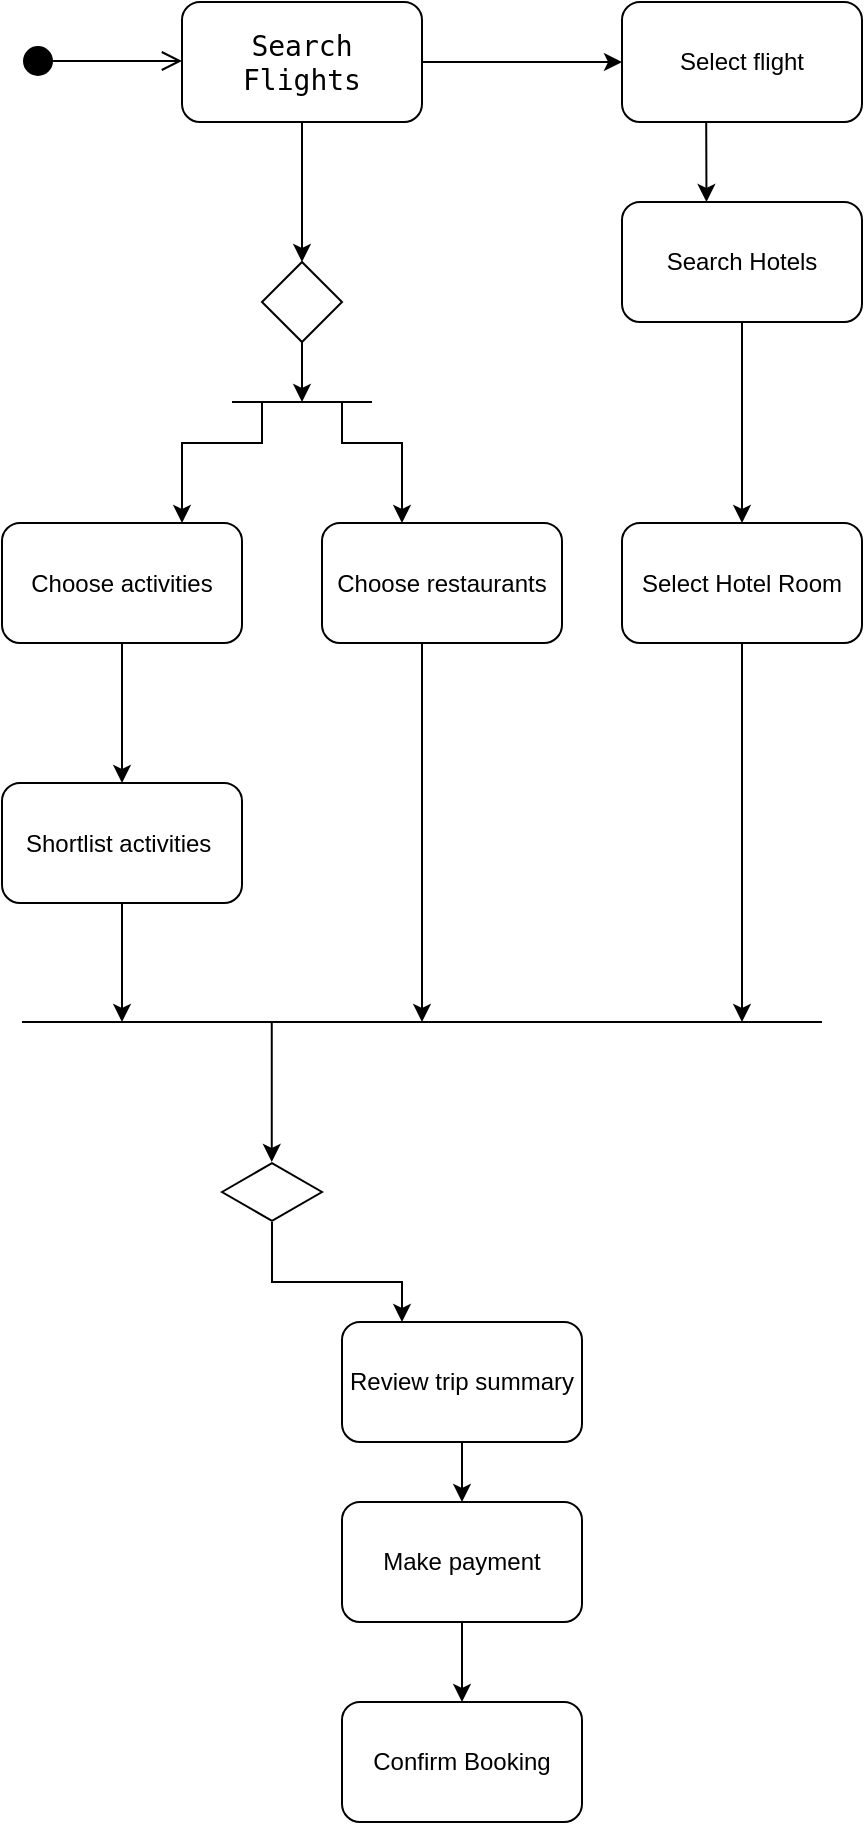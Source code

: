 <mxfile version="21.0.10" type="github">
  <diagram name="Page-1" id="VVbik8JOhjEpBAWuYmvJ">
    <mxGraphModel dx="1500" dy="884" grid="1" gridSize="10" guides="1" tooltips="1" connect="1" arrows="1" fold="1" page="1" pageScale="1" pageWidth="850" pageHeight="1100" math="0" shadow="0">
      <root>
        <mxCell id="0" />
        <mxCell id="1" parent="0" />
        <mxCell id="-9dUApDVM4GEiO2B3rTU-1" value=" &lt;span style=&quot;border: 0px solid rgb(217, 217, 227); box-sizing: border-box; --tw-border-spacing-x:0; --tw-border-spacing-y:0; --tw-translate-x:0; --tw-translate-y:0; --tw-rotate:0; --tw-skew-x:0; --tw-skew-y:0; --tw-scale-x:1; --tw-scale-y:1; --tw-pan-x: ; --tw-pan-y: ; --tw-pinch-zoom: ; --tw-scroll-snap-strictness:proximity; --tw-ordinal: ; --tw-slashed-zero: ; --tw-numeric-figure: ; --tw-numeric-spacing: ; --tw-numeric-fraction: ; --tw-ring-inset: ; --tw-ring-offset-width:0px; --tw-ring-offset-color:#fff; --tw-ring-color:rgba(59,130,246,0.5); --tw-ring-offset-shadow:0 0 transparent; --tw-ring-shadow:0 0 transparent; --tw-shadow:0 0 transparent; --tw-shadow-colored:0 0 transparent; --tw-blur: ; --tw-brightness: ; --tw-contrast: ; --tw-grayscale: ; --tw-hue-rotate: ; --tw-invert: ; --tw-saturate: ; --tw-sepia: ; --tw-drop-shadow: ; --tw-backdrop-blur: ; --tw-backdrop-brightness: ; --tw-backdrop-contrast: ; --tw-backdrop-grayscale: ; --tw-backdrop-hue-rotate: ; --tw-backdrop-invert: ; --tw-backdrop-opacity: ; --tw-backdrop-saturate: ; --tw-backdrop-sepia: ; font-family: &amp;quot;Söhne Mono&amp;quot;, Monaco, &amp;quot;Andale Mono&amp;quot;, &amp;quot;Ubuntu Mono&amp;quot;, monospace; font-size: 14px; text-align: left;&quot; class=&quot;hljs-keyword&quot;&gt;Search&lt;/span&gt;&lt;span style=&quot;font-family: &amp;quot;Söhne Mono&amp;quot;, Monaco, &amp;quot;Andale Mono&amp;quot;, &amp;quot;Ubuntu Mono&amp;quot;, monospace; font-size: 14px; text-align: left;&quot;&gt; &lt;/span&gt;&lt;span style=&quot;font-family: &amp;quot;Söhne Mono&amp;quot;, Monaco, &amp;quot;Andale Mono&amp;quot;, &amp;quot;Ubuntu Mono&amp;quot;, monospace; font-size: 14px; text-align: left;&quot;&gt;Flights  &lt;/span&gt;" style="rounded=1;whiteSpace=wrap;html=1;" vertex="1" parent="1">
          <mxGeometry x="120" y="50" width="120" height="60" as="geometry" />
        </mxCell>
        <mxCell id="-9dUApDVM4GEiO2B3rTU-5" value="" style="html=1;verticalAlign=bottom;startArrow=circle;startFill=1;endArrow=open;startSize=6;endSize=8;edgeStyle=elbowEdgeStyle;elbow=vertical;curved=0;rounded=0;" edge="1" parent="1">
          <mxGeometry width="80" relative="1" as="geometry">
            <mxPoint x="40" y="79.5" as="sourcePoint" />
            <mxPoint x="120" y="79.5" as="targetPoint" />
          </mxGeometry>
        </mxCell>
        <mxCell id="-9dUApDVM4GEiO2B3rTU-6" value="" style="rhombus;whiteSpace=wrap;html=1;" vertex="1" parent="1">
          <mxGeometry x="160" y="180" width="40" height="40" as="geometry" />
        </mxCell>
        <mxCell id="-9dUApDVM4GEiO2B3rTU-7" value="" style="endArrow=classic;html=1;rounded=0;" edge="1" parent="1">
          <mxGeometry width="50" height="50" relative="1" as="geometry">
            <mxPoint x="180" y="110" as="sourcePoint" />
            <mxPoint x="180" y="180" as="targetPoint" />
          </mxGeometry>
        </mxCell>
        <mxCell id="-9dUApDVM4GEiO2B3rTU-8" value="Search Hotels" style="rounded=1;whiteSpace=wrap;html=1;" vertex="1" parent="1">
          <mxGeometry x="340" y="150" width="120" height="60" as="geometry" />
        </mxCell>
        <mxCell id="-9dUApDVM4GEiO2B3rTU-9" value="Select Hotel Room" style="rounded=1;whiteSpace=wrap;html=1;" vertex="1" parent="1">
          <mxGeometry x="340" y="310.5" width="120" height="60" as="geometry" />
        </mxCell>
        <mxCell id="-9dUApDVM4GEiO2B3rTU-10" value="Choose activities" style="rounded=1;whiteSpace=wrap;html=1;" vertex="1" parent="1">
          <mxGeometry x="30" y="310.5" width="120" height="60" as="geometry" />
        </mxCell>
        <mxCell id="-9dUApDVM4GEiO2B3rTU-11" value="Choose restaurants" style="rounded=1;whiteSpace=wrap;html=1;" vertex="1" parent="1">
          <mxGeometry x="190" y="310.5" width="120" height="60" as="geometry" />
        </mxCell>
        <mxCell id="-9dUApDVM4GEiO2B3rTU-12" value="Shortlist activities&amp;nbsp;" style="rounded=1;whiteSpace=wrap;html=1;" vertex="1" parent="1">
          <mxGeometry x="30" y="440.5" width="120" height="60" as="geometry" />
        </mxCell>
        <mxCell id="-9dUApDVM4GEiO2B3rTU-13" value="Review trip summary" style="rounded=1;whiteSpace=wrap;html=1;" vertex="1" parent="1">
          <mxGeometry x="200" y="710" width="120" height="60" as="geometry" />
        </mxCell>
        <mxCell id="-9dUApDVM4GEiO2B3rTU-14" value="" style="endArrow=classic;html=1;rounded=0;entryX=0.352;entryY=0;entryDx=0;entryDy=0;entryPerimeter=0;" edge="1" parent="1" source="-9dUApDVM4GEiO2B3rTU-33" target="-9dUApDVM4GEiO2B3rTU-8">
          <mxGeometry width="50" height="50" relative="1" as="geometry">
            <mxPoint x="240" y="80" as="sourcePoint" />
            <mxPoint x="290" y="30" as="targetPoint" />
            <Array as="points">
              <mxPoint x="382" y="80" />
            </Array>
          </mxGeometry>
        </mxCell>
        <mxCell id="-9dUApDVM4GEiO2B3rTU-15" value="" style="endArrow=classic;html=1;rounded=0;" edge="1" parent="1" target="-9dUApDVM4GEiO2B3rTU-9">
          <mxGeometry width="50" height="50" relative="1" as="geometry">
            <mxPoint x="400" y="210" as="sourcePoint" />
            <mxPoint x="450" y="60" as="targetPoint" />
          </mxGeometry>
        </mxCell>
        <mxCell id="-9dUApDVM4GEiO2B3rTU-16" value="" style="endArrow=classic;html=1;rounded=0;exitX=0.5;exitY=1;exitDx=0;exitDy=0;" edge="1" parent="1" source="-9dUApDVM4GEiO2B3rTU-10" target="-9dUApDVM4GEiO2B3rTU-12">
          <mxGeometry width="50" height="50" relative="1" as="geometry">
            <mxPoint x="390" y="330.5" as="sourcePoint" />
            <mxPoint x="440" y="280.5" as="targetPoint" />
          </mxGeometry>
        </mxCell>
        <mxCell id="-9dUApDVM4GEiO2B3rTU-17" value="" style="endArrow=none;html=1;rounded=0;" edge="1" parent="1">
          <mxGeometry width="50" height="50" relative="1" as="geometry">
            <mxPoint x="145" y="250" as="sourcePoint" />
            <mxPoint x="215" y="250" as="targetPoint" />
          </mxGeometry>
        </mxCell>
        <mxCell id="-9dUApDVM4GEiO2B3rTU-18" value="" style="endArrow=classic;html=1;rounded=0;" edge="1" parent="1">
          <mxGeometry width="50" height="50" relative="1" as="geometry">
            <mxPoint x="200" y="250.5" as="sourcePoint" />
            <mxPoint x="230" y="310.5" as="targetPoint" />
            <Array as="points">
              <mxPoint x="200" y="270.5" />
              <mxPoint x="230" y="270.5" />
            </Array>
          </mxGeometry>
        </mxCell>
        <mxCell id="-9dUApDVM4GEiO2B3rTU-19" value="" style="endArrow=classic;html=1;rounded=0;entryX=0.75;entryY=0;entryDx=0;entryDy=0;" edge="1" parent="1" target="-9dUApDVM4GEiO2B3rTU-10">
          <mxGeometry width="50" height="50" relative="1" as="geometry">
            <mxPoint x="160" y="250.5" as="sourcePoint" />
            <mxPoint x="160" y="310.5" as="targetPoint" />
            <Array as="points">
              <mxPoint x="160" y="270.5" />
              <mxPoint x="120" y="270.5" />
            </Array>
          </mxGeometry>
        </mxCell>
        <mxCell id="-9dUApDVM4GEiO2B3rTU-20" value="" style="endArrow=classic;html=1;rounded=0;" edge="1" parent="1">
          <mxGeometry width="50" height="50" relative="1" as="geometry">
            <mxPoint x="180" y="220" as="sourcePoint" />
            <mxPoint x="180" y="250" as="targetPoint" />
          </mxGeometry>
        </mxCell>
        <mxCell id="-9dUApDVM4GEiO2B3rTU-21" value="" style="endArrow=classic;html=1;rounded=0;" edge="1" parent="1">
          <mxGeometry width="50" height="50" relative="1" as="geometry">
            <mxPoint x="90" y="500.5" as="sourcePoint" />
            <mxPoint x="90" y="560" as="targetPoint" />
          </mxGeometry>
        </mxCell>
        <mxCell id="-9dUApDVM4GEiO2B3rTU-22" value="" style="endArrow=classic;html=1;rounded=0;" edge="1" parent="1">
          <mxGeometry width="50" height="50" relative="1" as="geometry">
            <mxPoint x="240" y="370.5" as="sourcePoint" />
            <mxPoint x="240" y="560" as="targetPoint" />
          </mxGeometry>
        </mxCell>
        <mxCell id="-9dUApDVM4GEiO2B3rTU-23" value="" style="endArrow=none;html=1;rounded=0;" edge="1" parent="1">
          <mxGeometry width="50" height="50" relative="1" as="geometry">
            <mxPoint x="40" y="560" as="sourcePoint" />
            <mxPoint x="440" y="560" as="targetPoint" />
          </mxGeometry>
        </mxCell>
        <mxCell id="-9dUApDVM4GEiO2B3rTU-24" value="" style="html=1;whiteSpace=wrap;aspect=fixed;shape=isoRectangle;" vertex="1" parent="1">
          <mxGeometry x="140" y="630" width="50" height="30" as="geometry" />
        </mxCell>
        <mxCell id="-9dUApDVM4GEiO2B3rTU-25" value="" style="endArrow=classic;html=1;rounded=0;" edge="1" parent="1">
          <mxGeometry width="50" height="50" relative="1" as="geometry">
            <mxPoint x="164.88" y="560" as="sourcePoint" />
            <mxPoint x="164.88" y="630" as="targetPoint" />
          </mxGeometry>
        </mxCell>
        <mxCell id="-9dUApDVM4GEiO2B3rTU-26" value="" style="endArrow=classic;html=1;rounded=0;" edge="1" parent="1" source="-9dUApDVM4GEiO2B3rTU-24">
          <mxGeometry width="50" height="50" relative="1" as="geometry">
            <mxPoint x="170" y="660" as="sourcePoint" />
            <mxPoint x="230" y="710" as="targetPoint" />
            <Array as="points">
              <mxPoint x="165" y="690" />
              <mxPoint x="230" y="690" />
            </Array>
          </mxGeometry>
        </mxCell>
        <mxCell id="-9dUApDVM4GEiO2B3rTU-27" value="" style="endArrow=classic;html=1;rounded=0;exitX=0.5;exitY=1;exitDx=0;exitDy=0;" edge="1" parent="1" source="-9dUApDVM4GEiO2B3rTU-9">
          <mxGeometry width="50" height="50" relative="1" as="geometry">
            <mxPoint x="550" y="600" as="sourcePoint" />
            <mxPoint x="400" y="560" as="targetPoint" />
            <Array as="points" />
          </mxGeometry>
        </mxCell>
        <mxCell id="-9dUApDVM4GEiO2B3rTU-28" value="Make payment" style="rounded=1;whiteSpace=wrap;html=1;" vertex="1" parent="1">
          <mxGeometry x="200" y="800" width="120" height="60" as="geometry" />
        </mxCell>
        <mxCell id="-9dUApDVM4GEiO2B3rTU-29" value="Confirm Booking" style="rounded=1;whiteSpace=wrap;html=1;" vertex="1" parent="1">
          <mxGeometry x="200" y="900" width="120" height="60" as="geometry" />
        </mxCell>
        <mxCell id="-9dUApDVM4GEiO2B3rTU-30" value="" style="endArrow=classic;html=1;rounded=0;exitX=0.5;exitY=1;exitDx=0;exitDy=0;" edge="1" parent="1" source="-9dUApDVM4GEiO2B3rTU-13" target="-9dUApDVM4GEiO2B3rTU-28">
          <mxGeometry width="50" height="50" relative="1" as="geometry">
            <mxPoint x="340" y="740" as="sourcePoint" />
            <mxPoint x="390" y="690" as="targetPoint" />
          </mxGeometry>
        </mxCell>
        <mxCell id="-9dUApDVM4GEiO2B3rTU-31" value="" style="endArrow=classic;html=1;rounded=0;exitX=0.5;exitY=1;exitDx=0;exitDy=0;" edge="1" parent="1" source="-9dUApDVM4GEiO2B3rTU-28" target="-9dUApDVM4GEiO2B3rTU-29">
          <mxGeometry width="50" height="50" relative="1" as="geometry">
            <mxPoint x="340" y="740" as="sourcePoint" />
            <mxPoint x="390" y="690" as="targetPoint" />
          </mxGeometry>
        </mxCell>
        <mxCell id="-9dUApDVM4GEiO2B3rTU-34" value="" style="endArrow=classic;html=1;rounded=0;entryX=0;entryY=0.5;entryDx=0;entryDy=0;" edge="1" parent="1" target="-9dUApDVM4GEiO2B3rTU-33">
          <mxGeometry width="50" height="50" relative="1" as="geometry">
            <mxPoint x="240" y="80" as="sourcePoint" />
            <mxPoint x="382" y="150" as="targetPoint" />
            <Array as="points" />
          </mxGeometry>
        </mxCell>
        <mxCell id="-9dUApDVM4GEiO2B3rTU-33" value="Select flight" style="rounded=1;whiteSpace=wrap;html=1;" vertex="1" parent="1">
          <mxGeometry x="340" y="50" width="120" height="60" as="geometry" />
        </mxCell>
      </root>
    </mxGraphModel>
  </diagram>
</mxfile>
